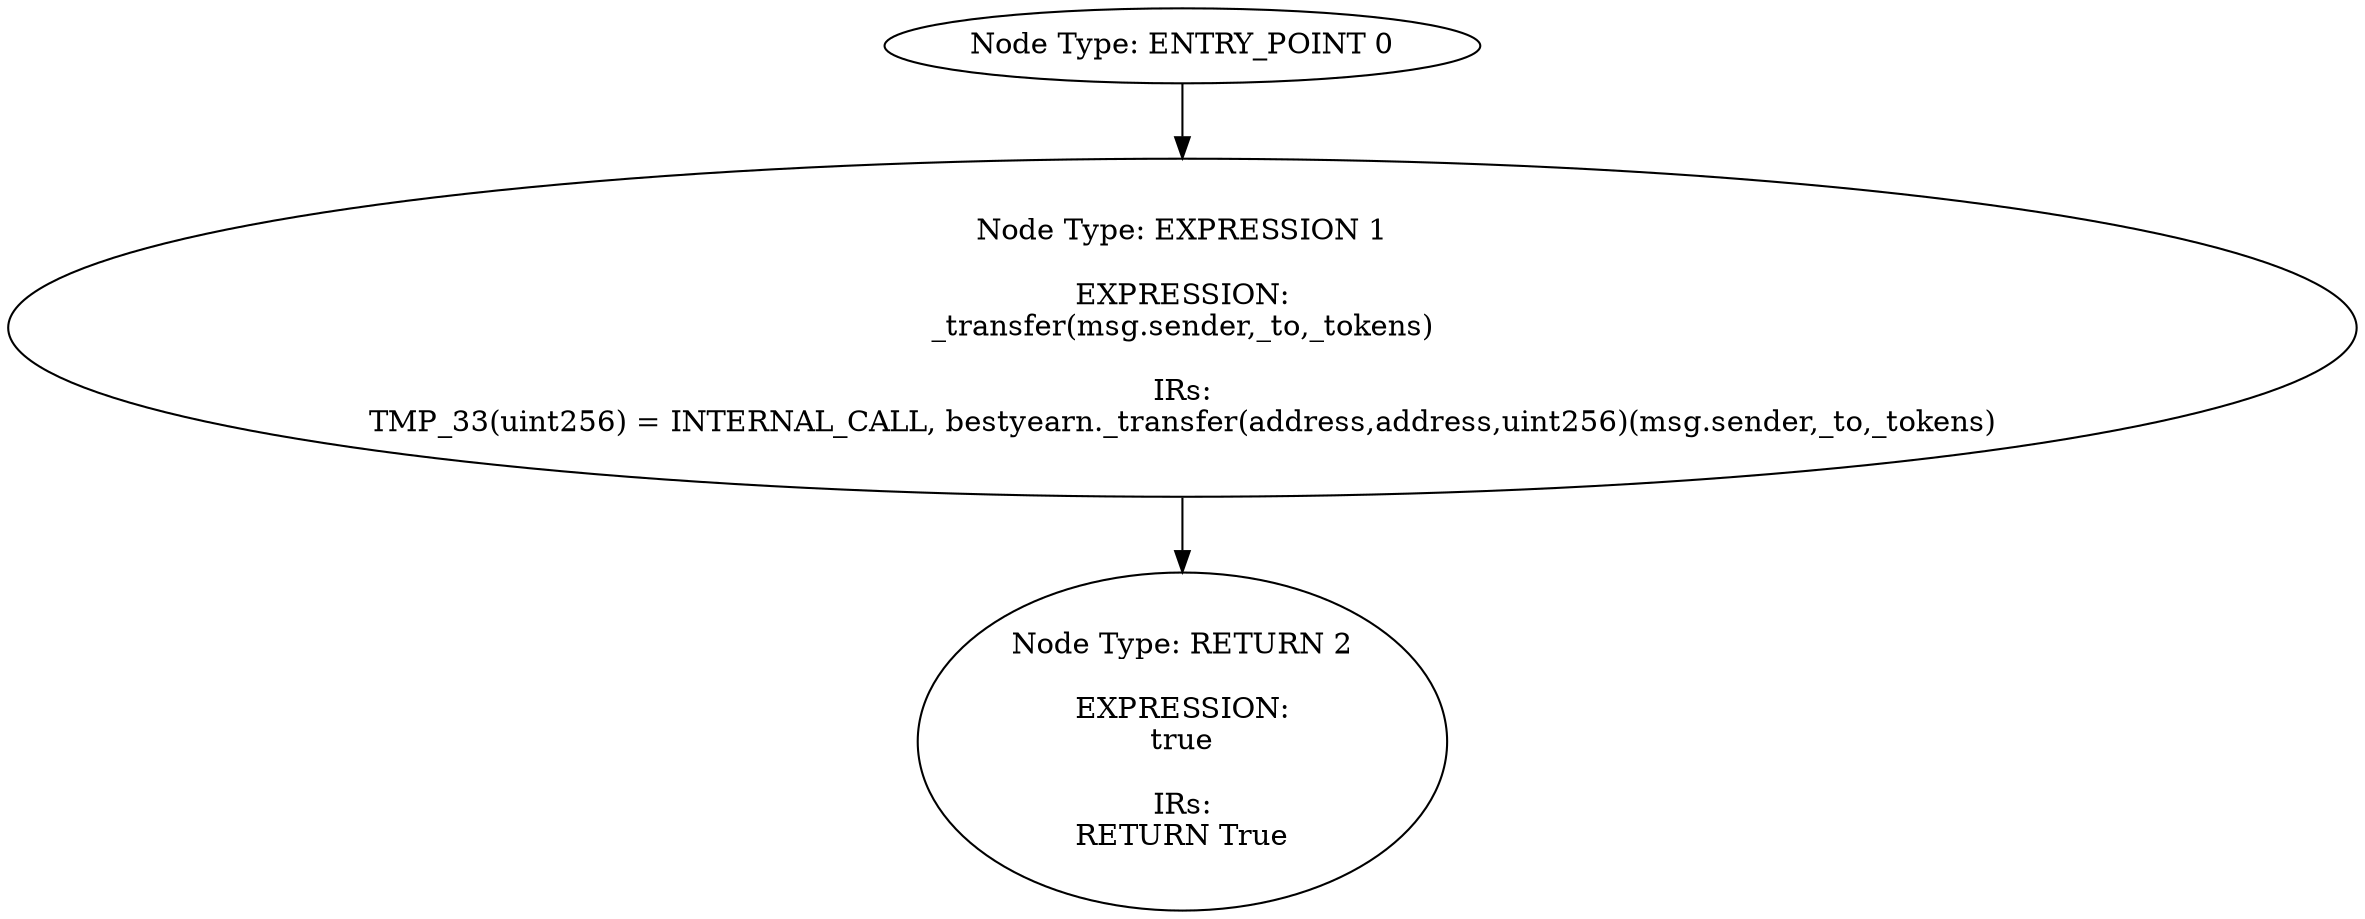 digraph{
0[label="Node Type: ENTRY_POINT 0
"];
0->1;
1[label="Node Type: EXPRESSION 1

EXPRESSION:
_transfer(msg.sender,_to,_tokens)

IRs:
TMP_33(uint256) = INTERNAL_CALL, bestyearn._transfer(address,address,uint256)(msg.sender,_to,_tokens)"];
1->2;
2[label="Node Type: RETURN 2

EXPRESSION:
true

IRs:
RETURN True"];
}
